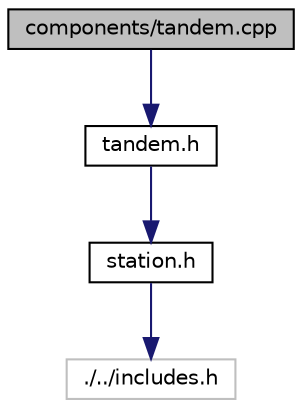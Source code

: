 digraph "components/tandem.cpp"
{
  edge [fontname="Helvetica",fontsize="10",labelfontname="Helvetica",labelfontsize="10"];
  node [fontname="Helvetica",fontsize="10",shape=record];
  Node0 [label="components/tandem.cpp",height=0.2,width=0.4,color="black", fillcolor="grey75", style="filled", fontcolor="black"];
  Node0 -> Node1 [color="midnightblue",fontsize="10",style="solid",fontname="Helvetica"];
  Node1 [label="tandem.h",height=0.2,width=0.4,color="black", fillcolor="white", style="filled",URL="$tandem_8h.html"];
  Node1 -> Node2 [color="midnightblue",fontsize="10",style="solid",fontname="Helvetica"];
  Node2 [label="station.h",height=0.2,width=0.4,color="black", fillcolor="white", style="filled",URL="$station_8h.html"];
  Node2 -> Node3 [color="midnightblue",fontsize="10",style="solid",fontname="Helvetica"];
  Node3 [label="./../includes.h",height=0.2,width=0.4,color="grey75", fillcolor="white", style="filled"];
}
